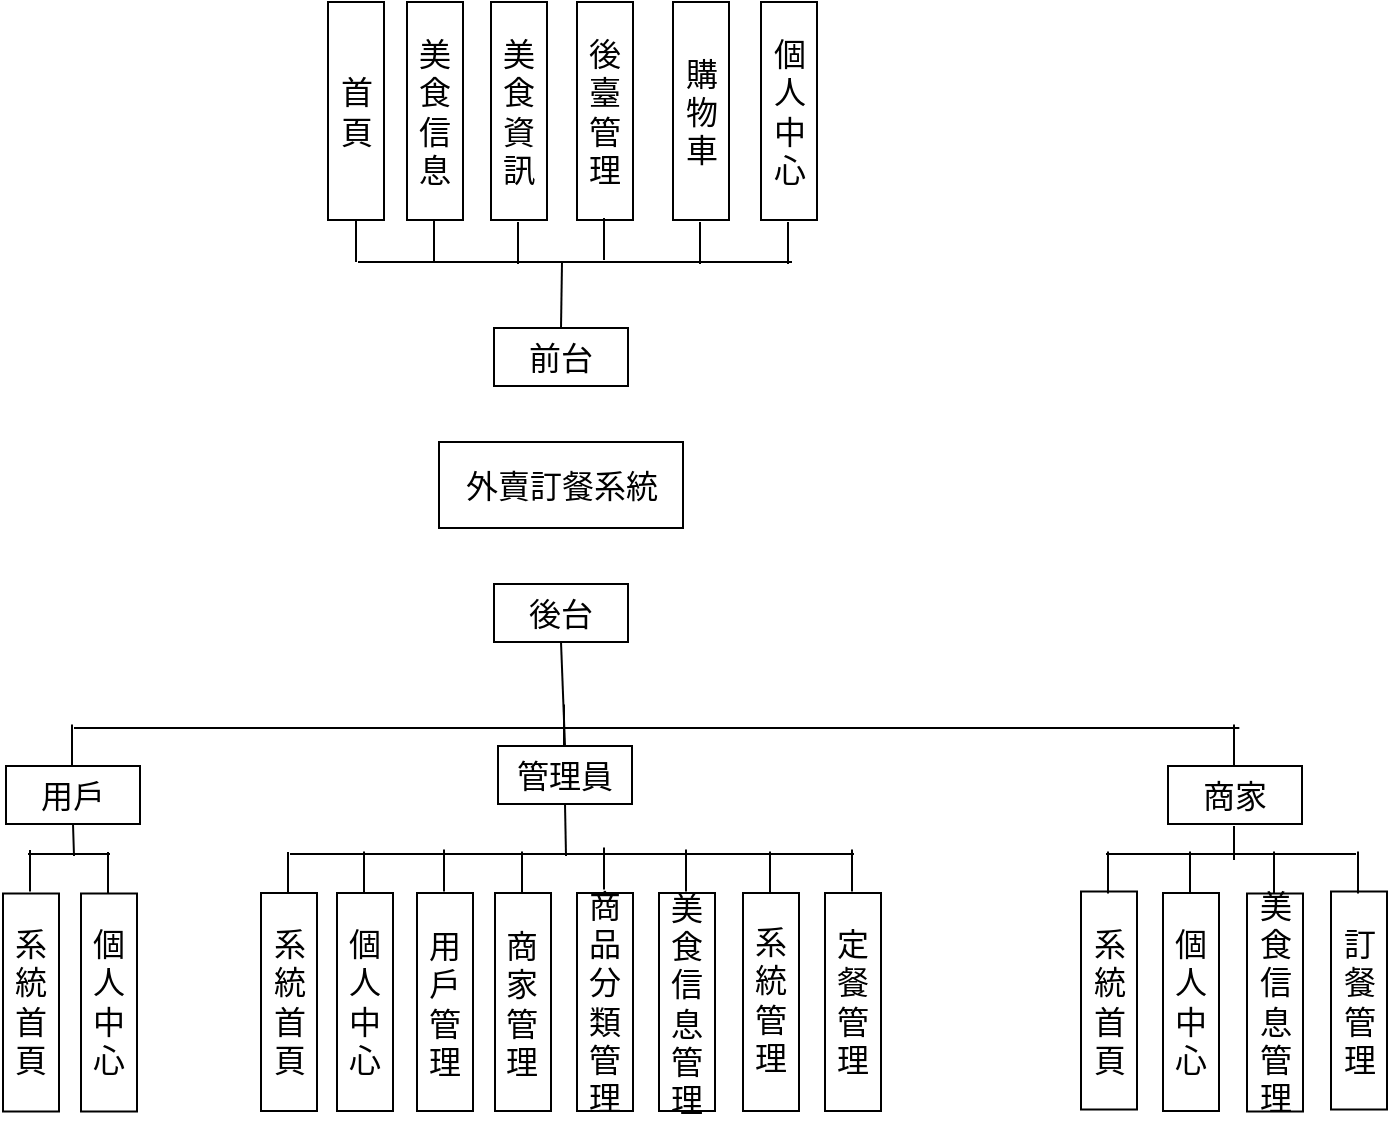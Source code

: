 <mxfile version="22.1.11" type="google">
  <diagram name="第 1 页" id="m1OrMkRWUBm-G-vV-npb">
    <mxGraphModel grid="0" page="0" gridSize="10" guides="1" tooltips="1" connect="1" arrows="1" fold="1" pageScale="1" pageWidth="827" pageHeight="1169" math="0" shadow="0">
      <root>
        <mxCell id="0" />
        <mxCell id="1" parent="0" />
        <mxCell id="r5mZ6PrQuGXxaP9lCd9U-1" value="" style="rounded=0;whiteSpace=wrap;html=1;fontSize=16;rotation=90;" vertex="1" parent="1">
          <mxGeometry x="-32.5" y="49.5" width="109" height="28" as="geometry" />
        </mxCell>
        <mxCell id="r5mZ6PrQuGXxaP9lCd9U-2" value="首&lt;br&gt;頁" style="text;strokeColor=none;fillColor=none;html=1;align=center;verticalAlign=middle;whiteSpace=wrap;rounded=0;fontSize=16;" vertex="1" parent="1">
          <mxGeometry x="12.5" y="42" width="19" height="43" as="geometry" />
        </mxCell>
        <mxCell id="r5mZ6PrQuGXxaP9lCd9U-3" value="" style="rounded=0;whiteSpace=wrap;html=1;fontSize=16;rotation=90;" vertex="1" parent="1">
          <mxGeometry x="7" y="49.5" width="109" height="28" as="geometry" />
        </mxCell>
        <mxCell id="r5mZ6PrQuGXxaP9lCd9U-4" value="" style="rounded=0;whiteSpace=wrap;html=1;fontSize=16;rotation=90;" vertex="1" parent="1">
          <mxGeometry x="49" y="49.5" width="109" height="28" as="geometry" />
        </mxCell>
        <mxCell id="r5mZ6PrQuGXxaP9lCd9U-5" value="" style="rounded=0;whiteSpace=wrap;html=1;fontSize=16;rotation=90;" vertex="1" parent="1">
          <mxGeometry x="92" y="49.5" width="109" height="28" as="geometry" />
        </mxCell>
        <mxCell id="r5mZ6PrQuGXxaP9lCd9U-6" value="" style="rounded=0;whiteSpace=wrap;html=1;fontSize=16;rotation=90;" vertex="1" parent="1">
          <mxGeometry x="140" y="49.5" width="109" height="28" as="geometry" />
        </mxCell>
        <mxCell id="r5mZ6PrQuGXxaP9lCd9U-9" value="美&lt;br&gt;食&lt;br&gt;信&lt;br&gt;息" style="text;strokeColor=none;fillColor=none;html=1;align=center;verticalAlign=middle;whiteSpace=wrap;rounded=0;fontSize=16;" vertex="1" parent="1">
          <mxGeometry x="48" y="25" width="27" height="77" as="geometry" />
        </mxCell>
        <mxCell id="r5mZ6PrQuGXxaP9lCd9U-10" value="美&lt;br&gt;食&lt;br&gt;資&lt;br&gt;訊" style="text;strokeColor=none;fillColor=none;html=1;align=center;verticalAlign=middle;whiteSpace=wrap;rounded=0;fontSize=16;" vertex="1" parent="1">
          <mxGeometry x="92" y="25" width="23" height="77" as="geometry" />
        </mxCell>
        <mxCell id="r5mZ6PrQuGXxaP9lCd9U-11" value="後&lt;br&gt;臺&lt;br&gt;管&lt;br&gt;理" style="text;strokeColor=none;fillColor=none;html=1;align=center;verticalAlign=middle;whiteSpace=wrap;rounded=0;fontSize=16;" vertex="1" parent="1">
          <mxGeometry x="133" y="20.5" width="27" height="86" as="geometry" />
        </mxCell>
        <mxCell id="r5mZ6PrQuGXxaP9lCd9U-12" value="購&lt;br&gt;物&lt;br&gt;車" style="text;strokeColor=none;fillColor=none;html=1;align=center;verticalAlign=middle;whiteSpace=wrap;rounded=0;fontSize=16;" vertex="1" parent="1">
          <mxGeometry x="178.5" y="34.5" width="32" height="58" as="geometry" />
        </mxCell>
        <mxCell id="r5mZ6PrQuGXxaP9lCd9U-13" value="" style="rounded=0;whiteSpace=wrap;html=1;fontSize=16;rotation=90;" vertex="1" parent="1">
          <mxGeometry x="184" y="49.5" width="109" height="28" as="geometry" />
        </mxCell>
        <mxCell id="r5mZ6PrQuGXxaP9lCd9U-14" value="個&lt;br&gt;人&lt;br&gt;中&lt;br&gt;心" style="text;strokeColor=none;fillColor=none;html=1;align=center;verticalAlign=middle;whiteSpace=wrap;rounded=0;fontSize=16;" vertex="1" parent="1">
          <mxGeometry x="225.5" y="25.5" width="26" height="76" as="geometry" />
        </mxCell>
        <mxCell id="r5mZ6PrQuGXxaP9lCd9U-15" value="前台" style="rounded=0;whiteSpace=wrap;html=1;fontSize=16;" vertex="1" parent="1">
          <mxGeometry x="91" y="172" width="67" height="29" as="geometry" />
        </mxCell>
        <mxCell id="r5mZ6PrQuGXxaP9lCd9U-16" value="" style="endArrow=none;html=1;rounded=0;fontSize=12;startSize=8;endSize=8;curved=1;entryX=1;entryY=0.5;entryDx=0;entryDy=0;" edge="1" parent="1" target="r5mZ6PrQuGXxaP9lCd9U-1">
          <mxGeometry width="50" height="50" relative="1" as="geometry">
            <mxPoint x="22" y="139" as="sourcePoint" />
            <mxPoint x="225" y="175" as="targetPoint" />
          </mxGeometry>
        </mxCell>
        <mxCell id="r5mZ6PrQuGXxaP9lCd9U-17" value="" style="endArrow=none;html=1;rounded=0;fontSize=12;startSize=8;endSize=8;curved=1;entryX=1;entryY=0.5;entryDx=0;entryDy=0;" edge="1" parent="1">
          <mxGeometry width="50" height="50" relative="1" as="geometry">
            <mxPoint x="61" y="139" as="sourcePoint" />
            <mxPoint x="61" y="118" as="targetPoint" />
          </mxGeometry>
        </mxCell>
        <mxCell id="r5mZ6PrQuGXxaP9lCd9U-18" value="" style="endArrow=none;html=1;rounded=0;fontSize=12;startSize=8;endSize=8;curved=1;entryX=1;entryY=0.5;entryDx=0;entryDy=0;" edge="1" parent="1">
          <mxGeometry width="50" height="50" relative="1" as="geometry">
            <mxPoint x="194" y="140" as="sourcePoint" />
            <mxPoint x="194" y="119" as="targetPoint" />
          </mxGeometry>
        </mxCell>
        <mxCell id="r5mZ6PrQuGXxaP9lCd9U-19" value="" style="endArrow=none;html=1;rounded=0;fontSize=12;startSize=8;endSize=8;curved=1;entryX=1;entryY=0.5;entryDx=0;entryDy=0;" edge="1" parent="1">
          <mxGeometry width="50" height="50" relative="1" as="geometry">
            <mxPoint x="146" y="138" as="sourcePoint" />
            <mxPoint x="146" y="117" as="targetPoint" />
          </mxGeometry>
        </mxCell>
        <mxCell id="r5mZ6PrQuGXxaP9lCd9U-20" value="" style="endArrow=none;html=1;rounded=0;fontSize=12;startSize=8;endSize=8;curved=1;entryX=1;entryY=0.5;entryDx=0;entryDy=0;" edge="1" parent="1">
          <mxGeometry width="50" height="50" relative="1" as="geometry">
            <mxPoint x="103" y="140" as="sourcePoint" />
            <mxPoint x="103" y="119" as="targetPoint" />
          </mxGeometry>
        </mxCell>
        <mxCell id="r5mZ6PrQuGXxaP9lCd9U-21" value="" style="endArrow=none;html=1;rounded=0;fontSize=12;startSize=8;endSize=8;curved=1;" edge="1" parent="1">
          <mxGeometry width="50" height="50" relative="1" as="geometry">
            <mxPoint x="238" y="140" as="sourcePoint" />
            <mxPoint x="238" y="119" as="targetPoint" />
          </mxGeometry>
        </mxCell>
        <mxCell id="r5mZ6PrQuGXxaP9lCd9U-22" value="" style="endArrow=none;html=1;rounded=0;fontSize=12;startSize=8;endSize=8;curved=1;" edge="1" parent="1">
          <mxGeometry width="50" height="50" relative="1" as="geometry">
            <mxPoint x="23" y="139" as="sourcePoint" />
            <mxPoint x="240" y="139" as="targetPoint" />
          </mxGeometry>
        </mxCell>
        <mxCell id="r5mZ6PrQuGXxaP9lCd9U-23" value="" style="endArrow=none;html=1;rounded=0;fontSize=12;startSize=8;endSize=8;curved=1;exitX=0.5;exitY=0;exitDx=0;exitDy=0;" edge="1" parent="1" source="r5mZ6PrQuGXxaP9lCd9U-15">
          <mxGeometry width="50" height="50" relative="1" as="geometry">
            <mxPoint x="175" y="225" as="sourcePoint" />
            <mxPoint x="125" y="139" as="targetPoint" />
          </mxGeometry>
        </mxCell>
        <mxCell id="r5mZ6PrQuGXxaP9lCd9U-24" value="外賣訂餐系統" style="rounded=0;whiteSpace=wrap;html=1;fontSize=16;" vertex="1" parent="1">
          <mxGeometry x="63.5" y="229" width="122" height="43" as="geometry" />
        </mxCell>
        <mxCell id="r5mZ6PrQuGXxaP9lCd9U-25" value="後台" style="rounded=0;whiteSpace=wrap;html=1;fontSize=16;" vertex="1" parent="1">
          <mxGeometry x="91" y="300" width="67" height="29" as="geometry" />
        </mxCell>
        <mxCell id="r5mZ6PrQuGXxaP9lCd9U-26" value="用戶" style="rounded=0;whiteSpace=wrap;html=1;fontSize=16;" vertex="1" parent="1">
          <mxGeometry x="-153" y="391" width="67" height="29" as="geometry" />
        </mxCell>
        <mxCell id="r5mZ6PrQuGXxaP9lCd9U-27" value="" style="rounded=0;whiteSpace=wrap;html=1;fontSize=16;rotation=90;" vertex="1" parent="1">
          <mxGeometry x="-195" y="495.25" width="109" height="28" as="geometry" />
        </mxCell>
        <mxCell id="r5mZ6PrQuGXxaP9lCd9U-28" value="" style="rounded=0;whiteSpace=wrap;html=1;fontSize=16;rotation=90;" vertex="1" parent="1">
          <mxGeometry x="-156" y="495.25" width="109" height="28" as="geometry" />
        </mxCell>
        <mxCell id="r5mZ6PrQuGXxaP9lCd9U-29" value="系&lt;br&gt;統&lt;br&gt;首&lt;br&gt;頁" style="text;strokeColor=none;fillColor=none;html=1;align=center;verticalAlign=middle;whiteSpace=wrap;rounded=0;fontSize=16;" vertex="1" parent="1">
          <mxGeometry x="-156" y="466" width="31" height="86.5" as="geometry" />
        </mxCell>
        <mxCell id="r5mZ6PrQuGXxaP9lCd9U-30" value="個&lt;br&gt;人&lt;br&gt;中&lt;br&gt;心" style="text;strokeColor=none;fillColor=none;html=1;align=center;verticalAlign=middle;whiteSpace=wrap;rounded=0;fontSize=16;" vertex="1" parent="1">
          <mxGeometry x="-117" y="468.5" width="31" height="81" as="geometry" />
        </mxCell>
        <mxCell id="r5mZ6PrQuGXxaP9lCd9U-31" value="管理員" style="rounded=0;whiteSpace=wrap;html=1;fontSize=16;" vertex="1" parent="1">
          <mxGeometry x="93" y="381" width="67" height="29" as="geometry" />
        </mxCell>
        <mxCell id="r5mZ6PrQuGXxaP9lCd9U-32" value="" style="rounded=0;whiteSpace=wrap;html=1;fontSize=16;rotation=90;" vertex="1" parent="1">
          <mxGeometry x="216" y="495" width="109" height="28" as="geometry" />
        </mxCell>
        <mxCell id="r5mZ6PrQuGXxaP9lCd9U-33" value="" style="rounded=0;whiteSpace=wrap;html=1;fontSize=16;rotation=90;" vertex="1" parent="1">
          <mxGeometry x="175" y="495" width="109" height="28" as="geometry" />
        </mxCell>
        <mxCell id="r5mZ6PrQuGXxaP9lCd9U-34" value="" style="rounded=0;whiteSpace=wrap;html=1;fontSize=16;rotation=90;" vertex="1" parent="1">
          <mxGeometry x="133" y="495" width="109" height="28" as="geometry" />
        </mxCell>
        <mxCell id="r5mZ6PrQuGXxaP9lCd9U-35" value="" style="rounded=0;whiteSpace=wrap;html=1;fontSize=16;rotation=90;" vertex="1" parent="1">
          <mxGeometry x="92" y="495" width="109" height="28" as="geometry" />
        </mxCell>
        <mxCell id="r5mZ6PrQuGXxaP9lCd9U-36" value="" style="rounded=0;whiteSpace=wrap;html=1;fontSize=16;rotation=90;" vertex="1" parent="1">
          <mxGeometry x="51" y="495" width="109" height="28" as="geometry" />
        </mxCell>
        <mxCell id="r5mZ6PrQuGXxaP9lCd9U-37" value="" style="rounded=0;whiteSpace=wrap;html=1;fontSize=16;rotation=90;" vertex="1" parent="1">
          <mxGeometry x="12" y="495" width="109" height="28" as="geometry" />
        </mxCell>
        <mxCell id="r5mZ6PrQuGXxaP9lCd9U-38" value="" style="rounded=0;whiteSpace=wrap;html=1;fontSize=16;rotation=90;" vertex="1" parent="1">
          <mxGeometry x="-28" y="495" width="109" height="28" as="geometry" />
        </mxCell>
        <mxCell id="r5mZ6PrQuGXxaP9lCd9U-39" value="" style="rounded=0;whiteSpace=wrap;html=1;fontSize=16;rotation=90;" vertex="1" parent="1">
          <mxGeometry x="-66" y="495" width="109" height="28" as="geometry" />
        </mxCell>
        <mxCell id="r5mZ6PrQuGXxaP9lCd9U-42" value="系&lt;br&gt;統&lt;br&gt;首&lt;br&gt;頁" style="text;strokeColor=none;fillColor=none;html=1;align=center;verticalAlign=middle;whiteSpace=wrap;rounded=0;fontSize=16;" vertex="1" parent="1">
          <mxGeometry x="-21.5" y="470.75" width="20" height="77" as="geometry" />
        </mxCell>
        <mxCell id="r5mZ6PrQuGXxaP9lCd9U-43" value="個&lt;br&gt;人&lt;br&gt;中&lt;br&gt;心" style="text;strokeColor=none;fillColor=none;html=1;align=center;verticalAlign=middle;whiteSpace=wrap;rounded=0;fontSize=16;" vertex="1" parent="1">
          <mxGeometry x="15" y="467.75" width="23" height="83" as="geometry" />
        </mxCell>
        <mxCell id="r5mZ6PrQuGXxaP9lCd9U-44" value="用戶管理" style="text;strokeColor=none;fillColor=none;html=1;align=center;verticalAlign=middle;whiteSpace=wrap;rounded=0;fontSize=16;" vertex="1" parent="1">
          <mxGeometry x="56" y="468.5" width="21" height="83" as="geometry" />
        </mxCell>
        <mxCell id="r5mZ6PrQuGXxaP9lCd9U-45" value="商&lt;br&gt;家&lt;br&gt;管&lt;br&gt;理" style="text;strokeColor=none;fillColor=none;html=1;align=center;verticalAlign=middle;whiteSpace=wrap;rounded=0;fontSize=16;" vertex="1" parent="1">
          <mxGeometry x="94" y="472.5" width="22" height="75" as="geometry" />
        </mxCell>
        <mxCell id="r5mZ6PrQuGXxaP9lCd9U-46" value="商&lt;br&gt;品&lt;br&gt;分&lt;br&gt;類&lt;br&gt;管&lt;br&gt;理" style="text;strokeColor=none;fillColor=none;html=1;align=center;verticalAlign=middle;whiteSpace=wrap;rounded=0;fontSize=16;" vertex="1" parent="1">
          <mxGeometry x="135" y="452.75" width="23" height="113" as="geometry" />
        </mxCell>
        <mxCell id="r5mZ6PrQuGXxaP9lCd9U-47" value="美&lt;br&gt;食&lt;br&gt;信&lt;br&gt;息&lt;br&gt;管&lt;br&gt;理" style="text;strokeColor=none;fillColor=none;html=1;align=center;verticalAlign=middle;whiteSpace=wrap;rounded=0;fontSize=16;" vertex="1" parent="1">
          <mxGeometry x="174" y="454.75" width="27" height="111" as="geometry" />
        </mxCell>
        <mxCell id="r5mZ6PrQuGXxaP9lCd9U-48" value="系&lt;br&gt;統&lt;br&gt;管&lt;br&gt;理" style="text;strokeColor=none;fillColor=none;html=1;align=center;verticalAlign=middle;whiteSpace=wrap;rounded=0;fontSize=16;" vertex="1" parent="1">
          <mxGeometry x="214" y="467.75" width="31" height="81" as="geometry" />
        </mxCell>
        <mxCell id="r5mZ6PrQuGXxaP9lCd9U-49" value="定&lt;br&gt;餐&lt;br&gt;管&lt;br&gt;理" style="text;strokeColor=none;fillColor=none;html=1;align=center;verticalAlign=middle;whiteSpace=wrap;rounded=0;fontSize=16;" vertex="1" parent="1">
          <mxGeometry x="258.25" y="473.75" width="24.5" height="71" as="geometry" />
        </mxCell>
        <mxCell id="r5mZ6PrQuGXxaP9lCd9U-50" value="商家" style="rounded=0;whiteSpace=wrap;html=1;fontSize=16;" vertex="1" parent="1">
          <mxGeometry x="428" y="391" width="67" height="29" as="geometry" />
        </mxCell>
        <mxCell id="r5mZ6PrQuGXxaP9lCd9U-51" value="" style="rounded=0;whiteSpace=wrap;html=1;fontSize=16;rotation=90;" vertex="1" parent="1">
          <mxGeometry x="344" y="494.25" width="109" height="28" as="geometry" />
        </mxCell>
        <mxCell id="r5mZ6PrQuGXxaP9lCd9U-52" value="" style="rounded=0;whiteSpace=wrap;html=1;fontSize=16;rotation=90;" vertex="1" parent="1">
          <mxGeometry x="385" y="495" width="109" height="28" as="geometry" />
        </mxCell>
        <mxCell id="r5mZ6PrQuGXxaP9lCd9U-53" value="" style="rounded=0;whiteSpace=wrap;html=1;fontSize=16;rotation=90;" vertex="1" parent="1">
          <mxGeometry x="427" y="495.25" width="109" height="28" as="geometry" />
        </mxCell>
        <mxCell id="r5mZ6PrQuGXxaP9lCd9U-54" value="" style="rounded=0;whiteSpace=wrap;html=1;fontSize=16;rotation=90;" vertex="1" parent="1">
          <mxGeometry x="469" y="494.25" width="109" height="28" as="geometry" />
        </mxCell>
        <mxCell id="r5mZ6PrQuGXxaP9lCd9U-55" value="系&lt;br&gt;統&lt;br&gt;首&lt;br&gt;頁" style="text;strokeColor=none;fillColor=none;html=1;align=center;verticalAlign=middle;whiteSpace=wrap;rounded=0;fontSize=16;" vertex="1" parent="1">
          <mxGeometry x="387.5" y="468.75" width="22" height="81" as="geometry" />
        </mxCell>
        <mxCell id="r5mZ6PrQuGXxaP9lCd9U-56" value="個&lt;br&gt;人&lt;br&gt;中&lt;br&gt;心" style="text;strokeColor=none;fillColor=none;html=1;align=center;verticalAlign=middle;whiteSpace=wrap;rounded=0;fontSize=16;" vertex="1" parent="1">
          <mxGeometry x="428" y="470.75" width="23" height="77" as="geometry" />
        </mxCell>
        <mxCell id="r5mZ6PrQuGXxaP9lCd9U-57" value="美&lt;br&gt;食&lt;br&gt;信&lt;br&gt;息&lt;br&gt;管&lt;br&gt;理" style="text;strokeColor=none;fillColor=none;html=1;align=center;verticalAlign=middle;whiteSpace=wrap;rounded=0;fontSize=16;" vertex="1" parent="1">
          <mxGeometry x="471.5" y="453.75" width="20" height="111" as="geometry" />
        </mxCell>
        <mxCell id="r5mZ6PrQuGXxaP9lCd9U-58" value="訂&lt;br&gt;餐&lt;br&gt;管&lt;br&gt;理" style="text;strokeColor=none;fillColor=none;html=1;align=center;verticalAlign=middle;whiteSpace=wrap;rounded=0;fontSize=16;" vertex="1" parent="1">
          <mxGeometry x="508.5" y="471.75" width="30" height="75" as="geometry" />
        </mxCell>
        <mxCell id="r5mZ6PrQuGXxaP9lCd9U-59" value="" style="endArrow=none;html=1;rounded=0;fontSize=12;startSize=8;endSize=8;curved=1;" edge="1" parent="1">
          <mxGeometry width="50" height="50" relative="1" as="geometry">
            <mxPoint x="146" y="452.75" as="sourcePoint" />
            <mxPoint x="146" y="431.75" as="targetPoint" />
          </mxGeometry>
        </mxCell>
        <mxCell id="r5mZ6PrQuGXxaP9lCd9U-60" value="" style="endArrow=none;html=1;rounded=0;fontSize=12;startSize=8;endSize=8;curved=1;" edge="1" parent="1">
          <mxGeometry width="50" height="50" relative="1" as="geometry">
            <mxPoint x="270" y="453.75" as="sourcePoint" />
            <mxPoint x="270" y="432.75" as="targetPoint" />
          </mxGeometry>
        </mxCell>
        <mxCell id="r5mZ6PrQuGXxaP9lCd9U-61" value="" style="endArrow=none;html=1;rounded=0;fontSize=12;startSize=8;endSize=8;curved=1;" edge="1" parent="1">
          <mxGeometry width="50" height="50" relative="1" as="geometry">
            <mxPoint x="105" y="454.75" as="sourcePoint" />
            <mxPoint x="105" y="433.75" as="targetPoint" />
          </mxGeometry>
        </mxCell>
        <mxCell id="r5mZ6PrQuGXxaP9lCd9U-62" value="" style="endArrow=none;html=1;rounded=0;fontSize=12;startSize=8;endSize=8;curved=1;" edge="1" parent="1">
          <mxGeometry width="50" height="50" relative="1" as="geometry">
            <mxPoint x="66" y="453.75" as="sourcePoint" />
            <mxPoint x="66" y="432.75" as="targetPoint" />
          </mxGeometry>
        </mxCell>
        <mxCell id="r5mZ6PrQuGXxaP9lCd9U-63" value="" style="endArrow=none;html=1;rounded=0;fontSize=12;startSize=8;endSize=8;curved=1;" edge="1" parent="1">
          <mxGeometry width="50" height="50" relative="1" as="geometry">
            <mxPoint x="187" y="453.75" as="sourcePoint" />
            <mxPoint x="187" y="432.75" as="targetPoint" />
          </mxGeometry>
        </mxCell>
        <mxCell id="r5mZ6PrQuGXxaP9lCd9U-64" value="" style="endArrow=none;html=1;rounded=0;fontSize=12;startSize=8;endSize=8;curved=1;" edge="1" parent="1">
          <mxGeometry width="50" height="50" relative="1" as="geometry">
            <mxPoint x="229" y="454.75" as="sourcePoint" />
            <mxPoint x="229" y="433.75" as="targetPoint" />
          </mxGeometry>
        </mxCell>
        <mxCell id="r5mZ6PrQuGXxaP9lCd9U-65" value="" style="endArrow=none;html=1;rounded=0;fontSize=12;startSize=8;endSize=8;curved=1;" edge="1" parent="1">
          <mxGeometry width="50" height="50" relative="1" as="geometry">
            <mxPoint x="26" y="454.75" as="sourcePoint" />
            <mxPoint x="26" y="433.75" as="targetPoint" />
          </mxGeometry>
        </mxCell>
        <mxCell id="r5mZ6PrQuGXxaP9lCd9U-66" value="" style="endArrow=none;html=1;rounded=0;fontSize=12;startSize=8;endSize=8;curved=1;" edge="1" parent="1">
          <mxGeometry width="50" height="50" relative="1" as="geometry">
            <mxPoint x="-12" y="454.75" as="sourcePoint" />
            <mxPoint x="-12" y="434" as="targetPoint" />
          </mxGeometry>
        </mxCell>
        <mxCell id="r5mZ6PrQuGXxaP9lCd9U-68" value="" style="endArrow=none;html=1;rounded=0;fontSize=12;startSize=8;endSize=8;curved=1;" edge="1" parent="1">
          <mxGeometry width="50" height="50" relative="1" as="geometry">
            <mxPoint x="-141" y="453.75" as="sourcePoint" />
            <mxPoint x="-141" y="433" as="targetPoint" />
          </mxGeometry>
        </mxCell>
        <mxCell id="r5mZ6PrQuGXxaP9lCd9U-69" value="" style="endArrow=none;html=1;rounded=0;fontSize=12;startSize=8;endSize=8;curved=1;" edge="1" parent="1">
          <mxGeometry width="50" height="50" relative="1" as="geometry">
            <mxPoint x="-102" y="454.75" as="sourcePoint" />
            <mxPoint x="-102" y="434" as="targetPoint" />
          </mxGeometry>
        </mxCell>
        <mxCell id="r5mZ6PrQuGXxaP9lCd9U-71" value="" style="endArrow=none;html=1;rounded=0;fontSize=12;startSize=8;endSize=8;curved=1;" edge="1" parent="1">
          <mxGeometry width="50" height="50" relative="1" as="geometry">
            <mxPoint x="398" y="454.75" as="sourcePoint" />
            <mxPoint x="398" y="433.75" as="targetPoint" />
          </mxGeometry>
        </mxCell>
        <mxCell id="r5mZ6PrQuGXxaP9lCd9U-72" value="" style="endArrow=none;html=1;rounded=0;fontSize=12;startSize=8;endSize=8;curved=1;" edge="1" parent="1">
          <mxGeometry width="50" height="50" relative="1" as="geometry">
            <mxPoint x="439" y="454.75" as="sourcePoint" />
            <mxPoint x="439" y="433.75" as="targetPoint" />
          </mxGeometry>
        </mxCell>
        <mxCell id="r5mZ6PrQuGXxaP9lCd9U-73" value="" style="endArrow=none;html=1;rounded=0;fontSize=12;startSize=8;endSize=8;curved=1;" edge="1" parent="1">
          <mxGeometry width="50" height="50" relative="1" as="geometry">
            <mxPoint x="481" y="454.75" as="sourcePoint" />
            <mxPoint x="481" y="433.75" as="targetPoint" />
          </mxGeometry>
        </mxCell>
        <mxCell id="r5mZ6PrQuGXxaP9lCd9U-74" value="" style="endArrow=none;html=1;rounded=0;fontSize=12;startSize=8;endSize=8;curved=1;" edge="1" parent="1">
          <mxGeometry width="50" height="50" relative="1" as="geometry">
            <mxPoint x="523" y="454.75" as="sourcePoint" />
            <mxPoint x="523" y="433.75" as="targetPoint" />
          </mxGeometry>
        </mxCell>
        <mxCell id="r5mZ6PrQuGXxaP9lCd9U-75" value="" style="endArrow=none;html=1;rounded=0;fontSize=12;startSize=8;endSize=8;curved=1;" edge="1" parent="1">
          <mxGeometry width="50" height="50" relative="1" as="geometry">
            <mxPoint x="397" y="435" as="sourcePoint" />
            <mxPoint x="522" y="435" as="targetPoint" />
          </mxGeometry>
        </mxCell>
        <mxCell id="r5mZ6PrQuGXxaP9lCd9U-76" value="" style="endArrow=none;html=1;rounded=0;fontSize=12;startSize=8;endSize=8;curved=1;" edge="1" parent="1">
          <mxGeometry width="50" height="50" relative="1" as="geometry">
            <mxPoint x="461" y="438" as="sourcePoint" />
            <mxPoint x="461" y="421" as="targetPoint" />
          </mxGeometry>
        </mxCell>
        <mxCell id="r5mZ6PrQuGXxaP9lCd9U-77" style="edgeStyle=none;curved=1;rounded=0;orthogonalLoop=1;jettySize=auto;html=1;entryX=0.5;entryY=1;entryDx=0;entryDy=0;fontSize=12;startSize=8;endSize=8;" edge="1" parent="1" source="r5mZ6PrQuGXxaP9lCd9U-50" target="r5mZ6PrQuGXxaP9lCd9U-50">
          <mxGeometry relative="1" as="geometry" />
        </mxCell>
        <mxCell id="r5mZ6PrQuGXxaP9lCd9U-78" value="" style="endArrow=none;html=1;rounded=0;fontSize=12;startSize=8;endSize=8;curved=1;" edge="1" parent="1">
          <mxGeometry width="50" height="50" relative="1" as="geometry">
            <mxPoint x="-11" y="435" as="sourcePoint" />
            <mxPoint x="271" y="435" as="targetPoint" />
          </mxGeometry>
        </mxCell>
        <mxCell id="r5mZ6PrQuGXxaP9lCd9U-79" value="" style="endArrow=none;html=1;rounded=0;fontSize=12;startSize=8;endSize=8;curved=1;entryX=0.5;entryY=1;entryDx=0;entryDy=0;" edge="1" parent="1" target="r5mZ6PrQuGXxaP9lCd9U-31">
          <mxGeometry width="50" height="50" relative="1" as="geometry">
            <mxPoint x="127" y="436" as="sourcePoint" />
            <mxPoint x="241" y="429" as="targetPoint" />
          </mxGeometry>
        </mxCell>
        <mxCell id="r5mZ6PrQuGXxaP9lCd9U-80" value="" style="endArrow=none;html=1;rounded=0;fontSize=12;startSize=8;endSize=8;curved=1;" edge="1" parent="1">
          <mxGeometry width="50" height="50" relative="1" as="geometry">
            <mxPoint x="126" y="381" as="sourcePoint" />
            <mxPoint x="126" y="360.25" as="targetPoint" />
          </mxGeometry>
        </mxCell>
        <mxCell id="r5mZ6PrQuGXxaP9lCd9U-81" value="" style="endArrow=none;html=1;rounded=0;fontSize=12;startSize=8;endSize=8;curved=1;" edge="1" parent="1">
          <mxGeometry width="50" height="50" relative="1" as="geometry">
            <mxPoint x="461" y="391" as="sourcePoint" />
            <mxPoint x="461" y="370.25" as="targetPoint" />
          </mxGeometry>
        </mxCell>
        <mxCell id="r5mZ6PrQuGXxaP9lCd9U-82" value="" style="endArrow=none;html=1;rounded=0;fontSize=12;startSize=8;endSize=8;curved=1;" edge="1" parent="1">
          <mxGeometry width="50" height="50" relative="1" as="geometry">
            <mxPoint x="-120" y="391" as="sourcePoint" />
            <mxPoint x="-120" y="370.25" as="targetPoint" />
          </mxGeometry>
        </mxCell>
        <mxCell id="r5mZ6PrQuGXxaP9lCd9U-83" value="" style="endArrow=none;html=1;rounded=0;fontSize=12;startSize=8;endSize=8;curved=1;" edge="1" parent="1">
          <mxGeometry width="50" height="50" relative="1" as="geometry">
            <mxPoint x="-142" y="435" as="sourcePoint" />
            <mxPoint x="-101" y="435" as="targetPoint" />
          </mxGeometry>
        </mxCell>
        <mxCell id="r5mZ6PrQuGXxaP9lCd9U-84" value="" style="endArrow=none;html=1;rounded=0;fontSize=12;startSize=8;endSize=8;curved=1;entryX=0.5;entryY=1;entryDx=0;entryDy=0;" edge="1" parent="1" target="r5mZ6PrQuGXxaP9lCd9U-26">
          <mxGeometry width="50" height="50" relative="1" as="geometry">
            <mxPoint x="-119" y="436" as="sourcePoint" />
            <mxPoint x="74" y="429" as="targetPoint" />
          </mxGeometry>
        </mxCell>
        <mxCell id="r5mZ6PrQuGXxaP9lCd9U-85" value="" style="endArrow=none;html=1;rounded=0;fontSize=12;startSize=8;endSize=8;curved=1;" edge="1" parent="1">
          <mxGeometry width="50" height="50" relative="1" as="geometry">
            <mxPoint x="-119" y="372" as="sourcePoint" />
            <mxPoint x="463.667" y="372" as="targetPoint" />
          </mxGeometry>
        </mxCell>
        <mxCell id="r5mZ6PrQuGXxaP9lCd9U-86" value="" style="endArrow=none;html=1;rounded=0;fontSize=12;startSize=8;endSize=8;curved=1;entryX=0.5;entryY=1;entryDx=0;entryDy=0;exitX=0.5;exitY=0;exitDx=0;exitDy=0;" edge="1" parent="1" source="r5mZ6PrQuGXxaP9lCd9U-31" target="r5mZ6PrQuGXxaP9lCd9U-25">
          <mxGeometry width="50" height="50" relative="1" as="geometry">
            <mxPoint x="229" y="479" as="sourcePoint" />
            <mxPoint x="279" y="429" as="targetPoint" />
          </mxGeometry>
        </mxCell>
      </root>
    </mxGraphModel>
  </diagram>
</mxfile>
